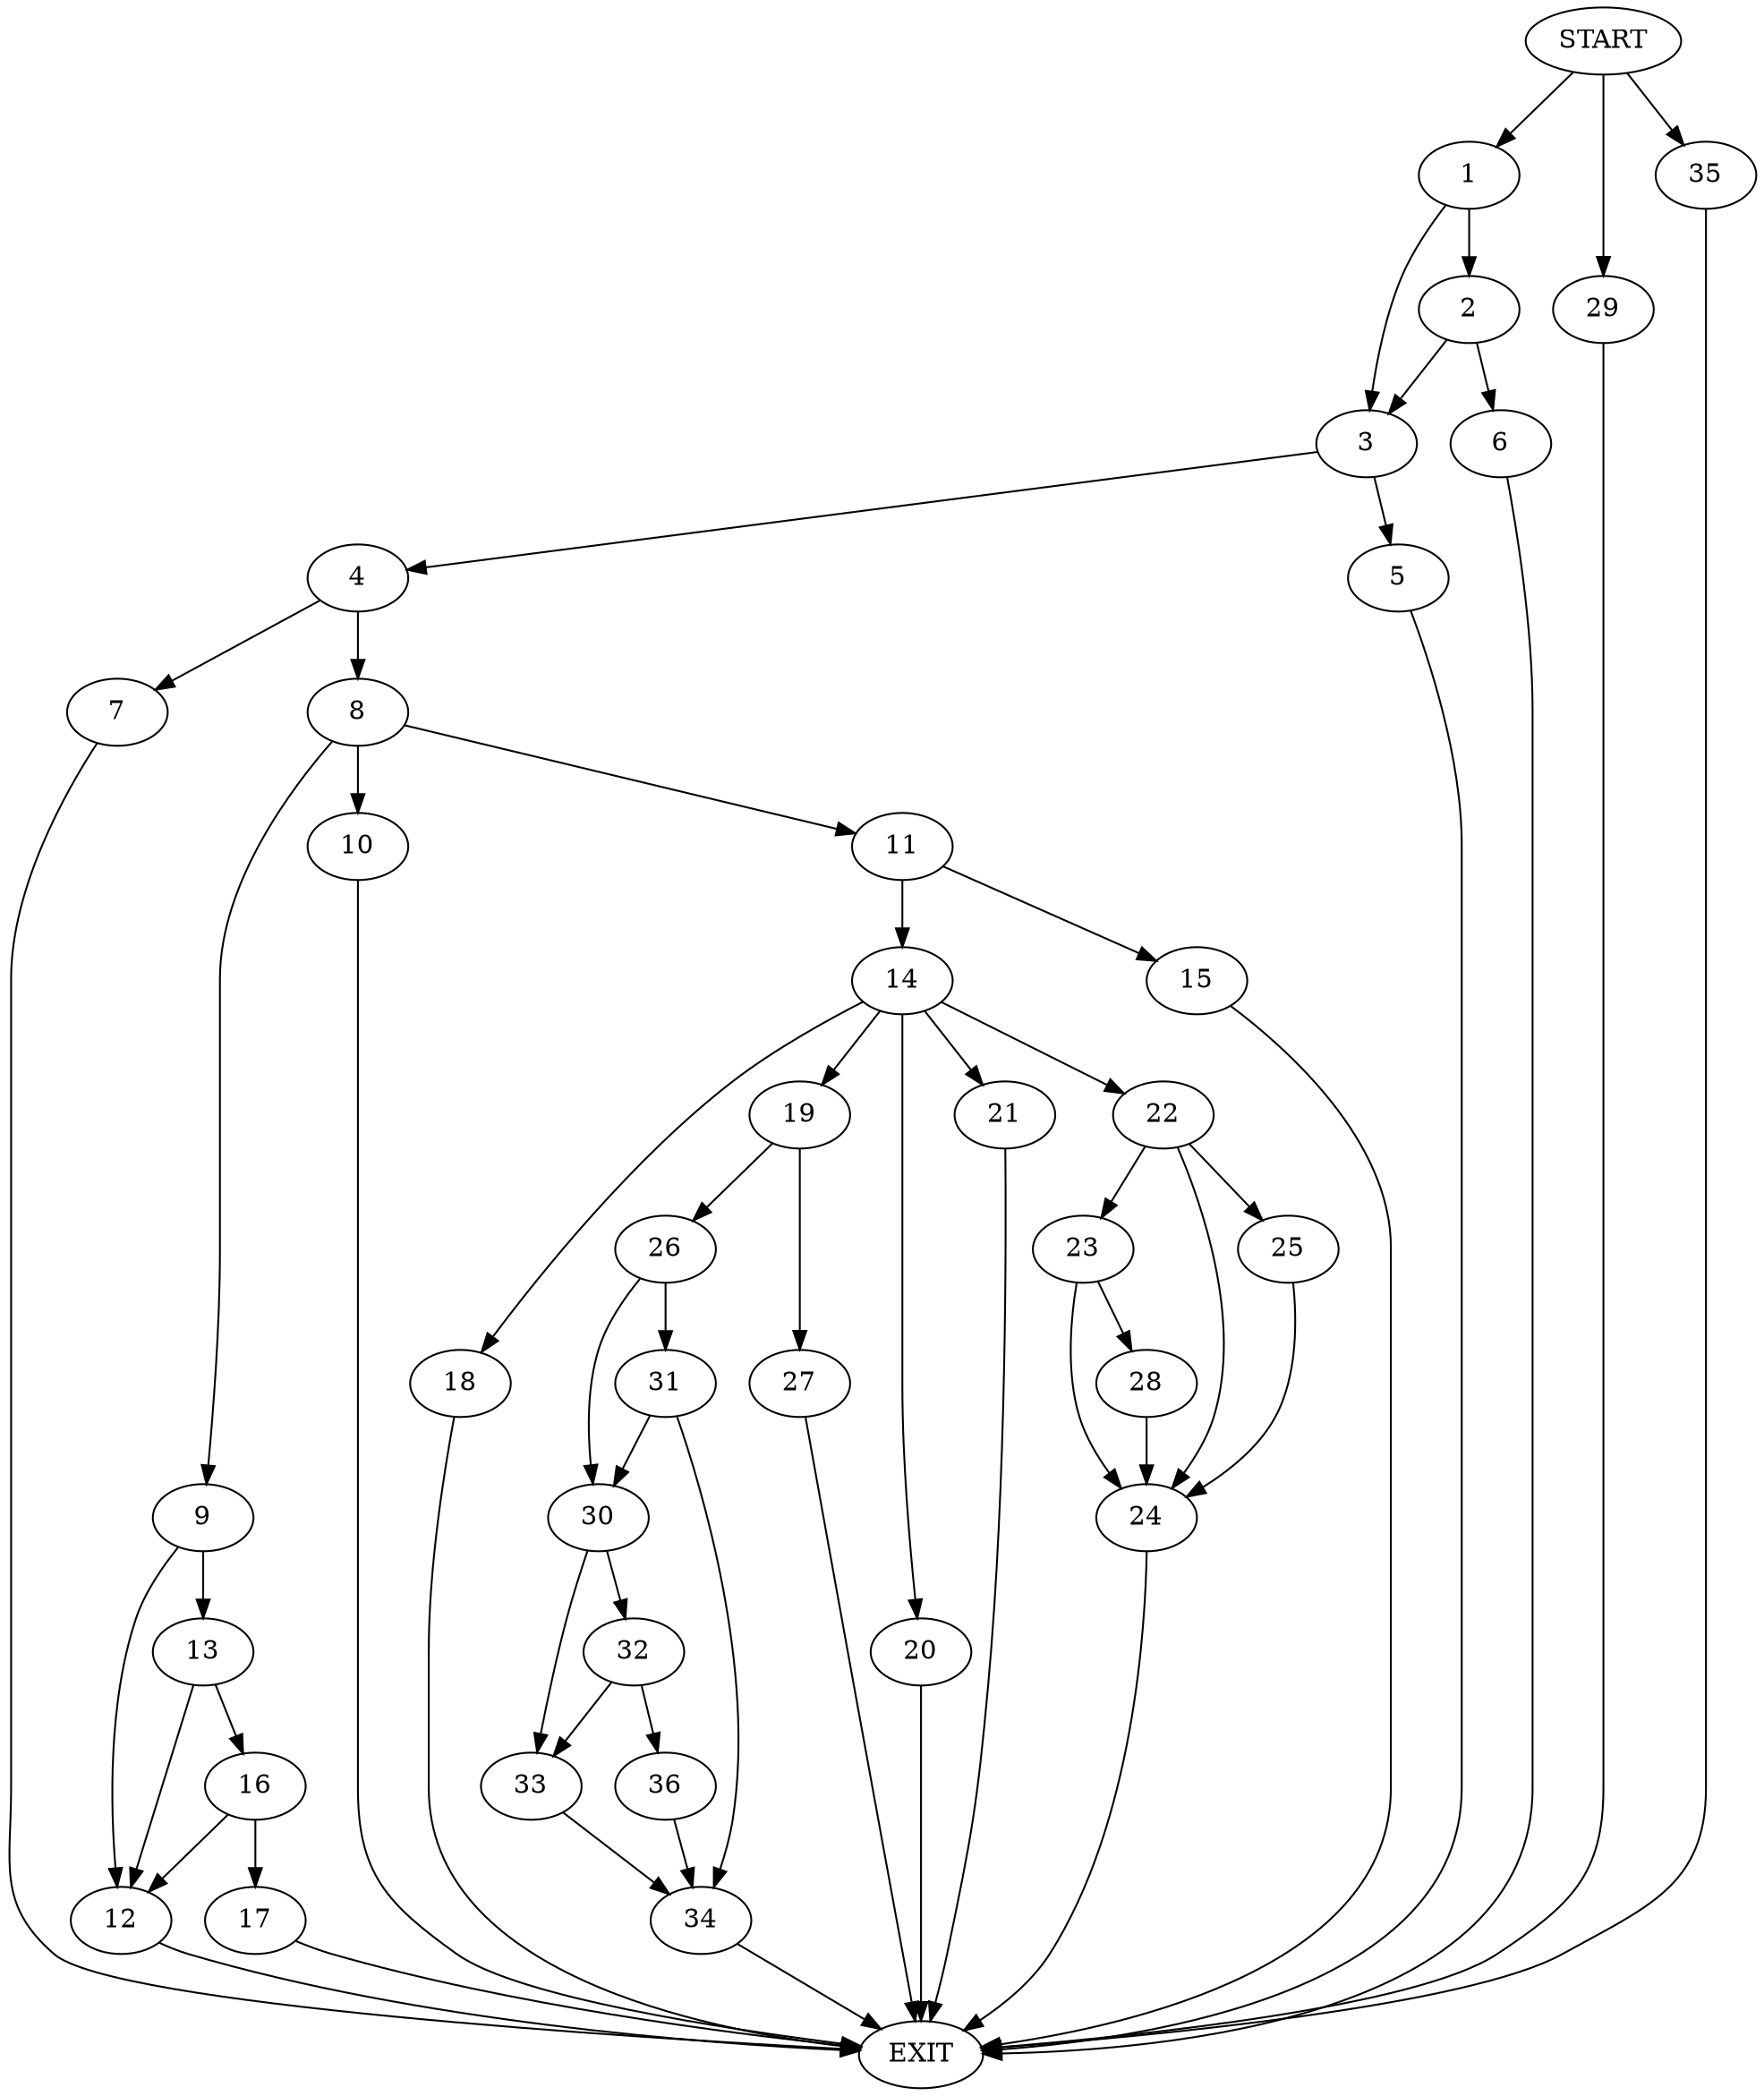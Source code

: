 digraph {
0 [label="START"]
37 [label="EXIT"]
0 -> 1
1 -> 2
1 -> 3
3 -> 4
3 -> 5
2 -> 6
2 -> 3
6 -> 37
4 -> 7
4 -> 8
5 -> 37
8 -> 9
8 -> 10
8 -> 11
7 -> 37
10 -> 37
9 -> 12
9 -> 13
11 -> 14
11 -> 15
13 -> 12
13 -> 16
12 -> 37
16 -> 12
16 -> 17
17 -> 37
14 -> 18
14 -> 19
14 -> 20
14 -> 21
14 -> 22
15 -> 37
22 -> 23
22 -> 24
22 -> 25
21 -> 37
19 -> 26
19 -> 27
18 -> 37
20 -> 37
24 -> 37
25 -> 24
23 -> 28
23 -> 24
28 -> 24
0 -> 29
29 -> 37
26 -> 30
26 -> 31
27 -> 37
30 -> 32
30 -> 33
31 -> 30
31 -> 34
0 -> 35
35 -> 37
34 -> 37
33 -> 34
32 -> 33
32 -> 36
36 -> 34
}
